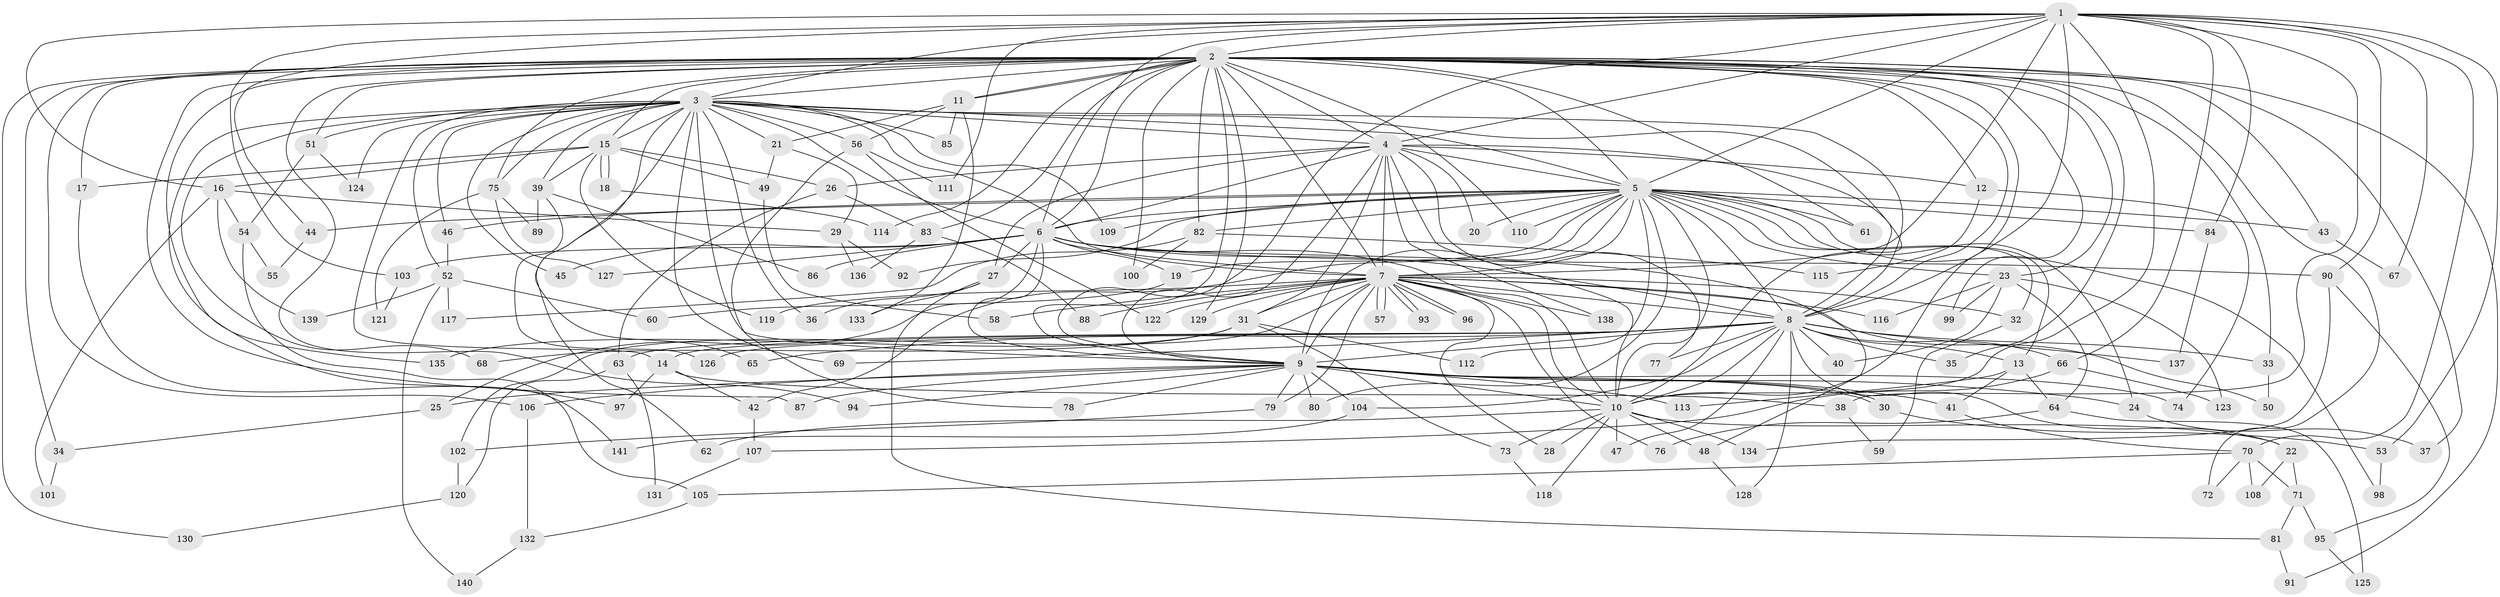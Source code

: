 // coarse degree distribution, {20: 0.009259259259259259, 48: 0.009259259259259259, 23: 0.009259259259259259, 17: 0.018518518518518517, 25: 0.009259259259259259, 26: 0.009259259259259259, 22: 0.009259259259259259, 15: 0.009259259259259259, 9: 0.009259259259259259, 4: 0.09259259259259259, 7: 0.018518518518518517, 14: 0.009259259259259259, 3: 0.16666666666666666, 2: 0.5185185185185185, 5: 0.037037037037037035, 6: 0.046296296296296294, 1: 0.018518518518518517}
// Generated by graph-tools (version 1.1) at 2025/23/03/03/25 07:23:37]
// undirected, 141 vertices, 307 edges
graph export_dot {
graph [start="1"]
  node [color=gray90,style=filled];
  1;
  2;
  3;
  4;
  5;
  6;
  7;
  8;
  9;
  10;
  11;
  12;
  13;
  14;
  15;
  16;
  17;
  18;
  19;
  20;
  21;
  22;
  23;
  24;
  25;
  26;
  27;
  28;
  29;
  30;
  31;
  32;
  33;
  34;
  35;
  36;
  37;
  38;
  39;
  40;
  41;
  42;
  43;
  44;
  45;
  46;
  47;
  48;
  49;
  50;
  51;
  52;
  53;
  54;
  55;
  56;
  57;
  58;
  59;
  60;
  61;
  62;
  63;
  64;
  65;
  66;
  67;
  68;
  69;
  70;
  71;
  72;
  73;
  74;
  75;
  76;
  77;
  78;
  79;
  80;
  81;
  82;
  83;
  84;
  85;
  86;
  87;
  88;
  89;
  90;
  91;
  92;
  93;
  94;
  95;
  96;
  97;
  98;
  99;
  100;
  101;
  102;
  103;
  104;
  105;
  106;
  107;
  108;
  109;
  110;
  111;
  112;
  113;
  114;
  115;
  116;
  117;
  118;
  119;
  120;
  121;
  122;
  123;
  124;
  125;
  126;
  127;
  128;
  129;
  130;
  131;
  132;
  133;
  134;
  135;
  136;
  137;
  138;
  139;
  140;
  141;
  1 -- 2;
  1 -- 3;
  1 -- 4;
  1 -- 5;
  1 -- 6;
  1 -- 7;
  1 -- 8;
  1 -- 9;
  1 -- 10;
  1 -- 16;
  1 -- 38;
  1 -- 44;
  1 -- 53;
  1 -- 66;
  1 -- 67;
  1 -- 70;
  1 -- 84;
  1 -- 90;
  1 -- 103;
  1 -- 111;
  2 -- 3;
  2 -- 4;
  2 -- 5;
  2 -- 6;
  2 -- 7;
  2 -- 8;
  2 -- 9;
  2 -- 10;
  2 -- 11;
  2 -- 11;
  2 -- 12;
  2 -- 15;
  2 -- 17;
  2 -- 23;
  2 -- 33;
  2 -- 34;
  2 -- 35;
  2 -- 37;
  2 -- 43;
  2 -- 51;
  2 -- 61;
  2 -- 72;
  2 -- 75;
  2 -- 82;
  2 -- 83;
  2 -- 87;
  2 -- 91;
  2 -- 94;
  2 -- 99;
  2 -- 100;
  2 -- 106;
  2 -- 110;
  2 -- 114;
  2 -- 129;
  2 -- 130;
  2 -- 135;
  3 -- 4;
  3 -- 5;
  3 -- 6;
  3 -- 7;
  3 -- 8;
  3 -- 9;
  3 -- 10;
  3 -- 14;
  3 -- 15;
  3 -- 21;
  3 -- 36;
  3 -- 39;
  3 -- 45;
  3 -- 46;
  3 -- 51;
  3 -- 52;
  3 -- 56;
  3 -- 62;
  3 -- 65;
  3 -- 68;
  3 -- 69;
  3 -- 75;
  3 -- 85;
  3 -- 97;
  3 -- 109;
  3 -- 124;
  4 -- 5;
  4 -- 6;
  4 -- 7;
  4 -- 8;
  4 -- 9;
  4 -- 10;
  4 -- 12;
  4 -- 20;
  4 -- 26;
  4 -- 27;
  4 -- 31;
  4 -- 77;
  4 -- 138;
  5 -- 6;
  5 -- 7;
  5 -- 8;
  5 -- 9;
  5 -- 10;
  5 -- 13;
  5 -- 19;
  5 -- 20;
  5 -- 23;
  5 -- 24;
  5 -- 32;
  5 -- 42;
  5 -- 43;
  5 -- 44;
  5 -- 46;
  5 -- 61;
  5 -- 80;
  5 -- 82;
  5 -- 84;
  5 -- 92;
  5 -- 98;
  5 -- 109;
  5 -- 110;
  5 -- 112;
  6 -- 7;
  6 -- 8;
  6 -- 9;
  6 -- 10;
  6 -- 19;
  6 -- 25;
  6 -- 27;
  6 -- 45;
  6 -- 48;
  6 -- 86;
  6 -- 90;
  6 -- 103;
  6 -- 127;
  7 -- 8;
  7 -- 9;
  7 -- 10;
  7 -- 28;
  7 -- 31;
  7 -- 32;
  7 -- 50;
  7 -- 57;
  7 -- 57;
  7 -- 58;
  7 -- 76;
  7 -- 79;
  7 -- 88;
  7 -- 93;
  7 -- 93;
  7 -- 96;
  7 -- 96;
  7 -- 102;
  7 -- 116;
  7 -- 119;
  7 -- 122;
  7 -- 129;
  7 -- 138;
  8 -- 9;
  8 -- 10;
  8 -- 13;
  8 -- 14;
  8 -- 22;
  8 -- 33;
  8 -- 35;
  8 -- 40;
  8 -- 47;
  8 -- 63;
  8 -- 65;
  8 -- 66;
  8 -- 69;
  8 -- 77;
  8 -- 104;
  8 -- 126;
  8 -- 128;
  8 -- 137;
  9 -- 10;
  9 -- 24;
  9 -- 25;
  9 -- 30;
  9 -- 30;
  9 -- 41;
  9 -- 74;
  9 -- 78;
  9 -- 79;
  9 -- 80;
  9 -- 87;
  9 -- 94;
  9 -- 104;
  9 -- 106;
  9 -- 113;
  10 -- 22;
  10 -- 28;
  10 -- 47;
  10 -- 48;
  10 -- 62;
  10 -- 73;
  10 -- 118;
  10 -- 134;
  11 -- 21;
  11 -- 56;
  11 -- 85;
  11 -- 133;
  12 -- 74;
  12 -- 115;
  13 -- 41;
  13 -- 64;
  13 -- 113;
  14 -- 38;
  14 -- 42;
  14 -- 97;
  15 -- 16;
  15 -- 17;
  15 -- 18;
  15 -- 18;
  15 -- 26;
  15 -- 39;
  15 -- 49;
  15 -- 119;
  16 -- 29;
  16 -- 54;
  16 -- 101;
  16 -- 139;
  17 -- 141;
  18 -- 114;
  19 -- 60;
  21 -- 29;
  21 -- 49;
  22 -- 71;
  22 -- 108;
  23 -- 40;
  23 -- 64;
  23 -- 99;
  23 -- 116;
  23 -- 123;
  24 -- 37;
  25 -- 34;
  26 -- 63;
  26 -- 83;
  27 -- 36;
  27 -- 81;
  27 -- 133;
  29 -- 92;
  29 -- 136;
  30 -- 53;
  31 -- 68;
  31 -- 73;
  31 -- 112;
  31 -- 135;
  32 -- 59;
  33 -- 50;
  34 -- 101;
  38 -- 59;
  39 -- 86;
  39 -- 89;
  39 -- 126;
  41 -- 70;
  42 -- 107;
  43 -- 67;
  44 -- 55;
  46 -- 52;
  48 -- 128;
  49 -- 58;
  51 -- 54;
  51 -- 124;
  52 -- 60;
  52 -- 117;
  52 -- 139;
  52 -- 140;
  53 -- 98;
  54 -- 55;
  54 -- 105;
  56 -- 78;
  56 -- 111;
  56 -- 122;
  63 -- 120;
  63 -- 131;
  64 -- 76;
  64 -- 125;
  66 -- 107;
  66 -- 123;
  70 -- 71;
  70 -- 72;
  70 -- 105;
  70 -- 108;
  71 -- 81;
  71 -- 95;
  73 -- 118;
  75 -- 89;
  75 -- 121;
  75 -- 127;
  79 -- 102;
  81 -- 91;
  82 -- 100;
  82 -- 115;
  82 -- 117;
  83 -- 88;
  83 -- 136;
  84 -- 137;
  90 -- 95;
  90 -- 134;
  95 -- 125;
  102 -- 120;
  103 -- 121;
  104 -- 141;
  105 -- 132;
  106 -- 132;
  107 -- 131;
  120 -- 130;
  132 -- 140;
}

